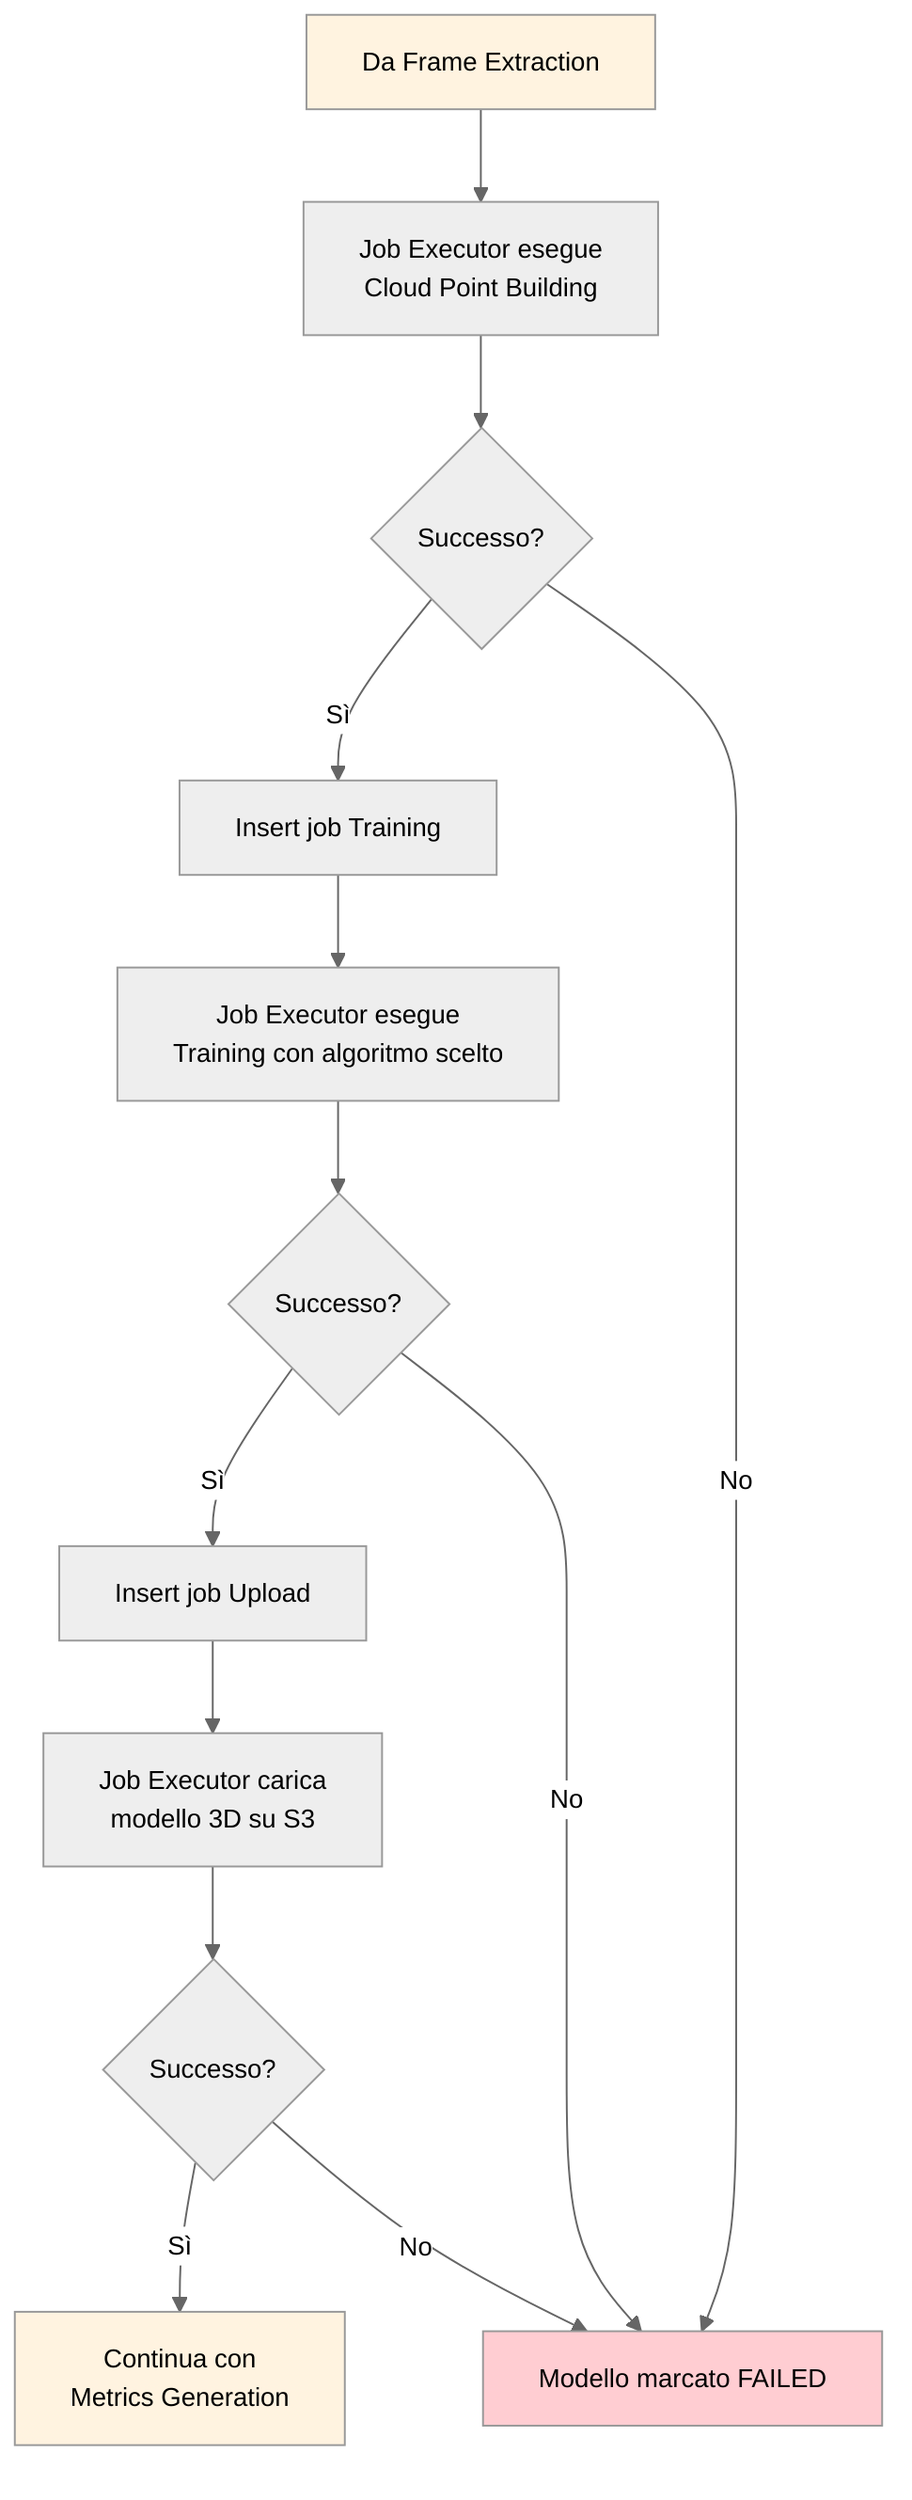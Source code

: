 %%{init: {'theme':'neutral', 'themeVariables': { 'fontSize': '14px'}}}%%
flowchart TD
    A[Da Frame Extraction] --> B[Job Executor esegue<br/>Cloud Point Building]
    B --> C{Successo?}
    C -->|Sì| D[Insert job Training]
    C -->|No| E[Modello marcato FAILED]
    
    D --> F[Job Executor esegue<br/>Training con algoritmo scelto]
    F --> G{Successo?}
    G -->|Sì| H[Insert job Upload]
    G -->|No| E
    
    H --> I[Job Executor carica<br/>modello 3D su S3]
    I --> J{Successo?}
    J -->|Sì| K[Continua con<br/>Metrics Generation]
    J -->|No| E
    
    style A fill:#fff3e0
    style K fill:#fff3e0
    style E fill:#ffcdd2